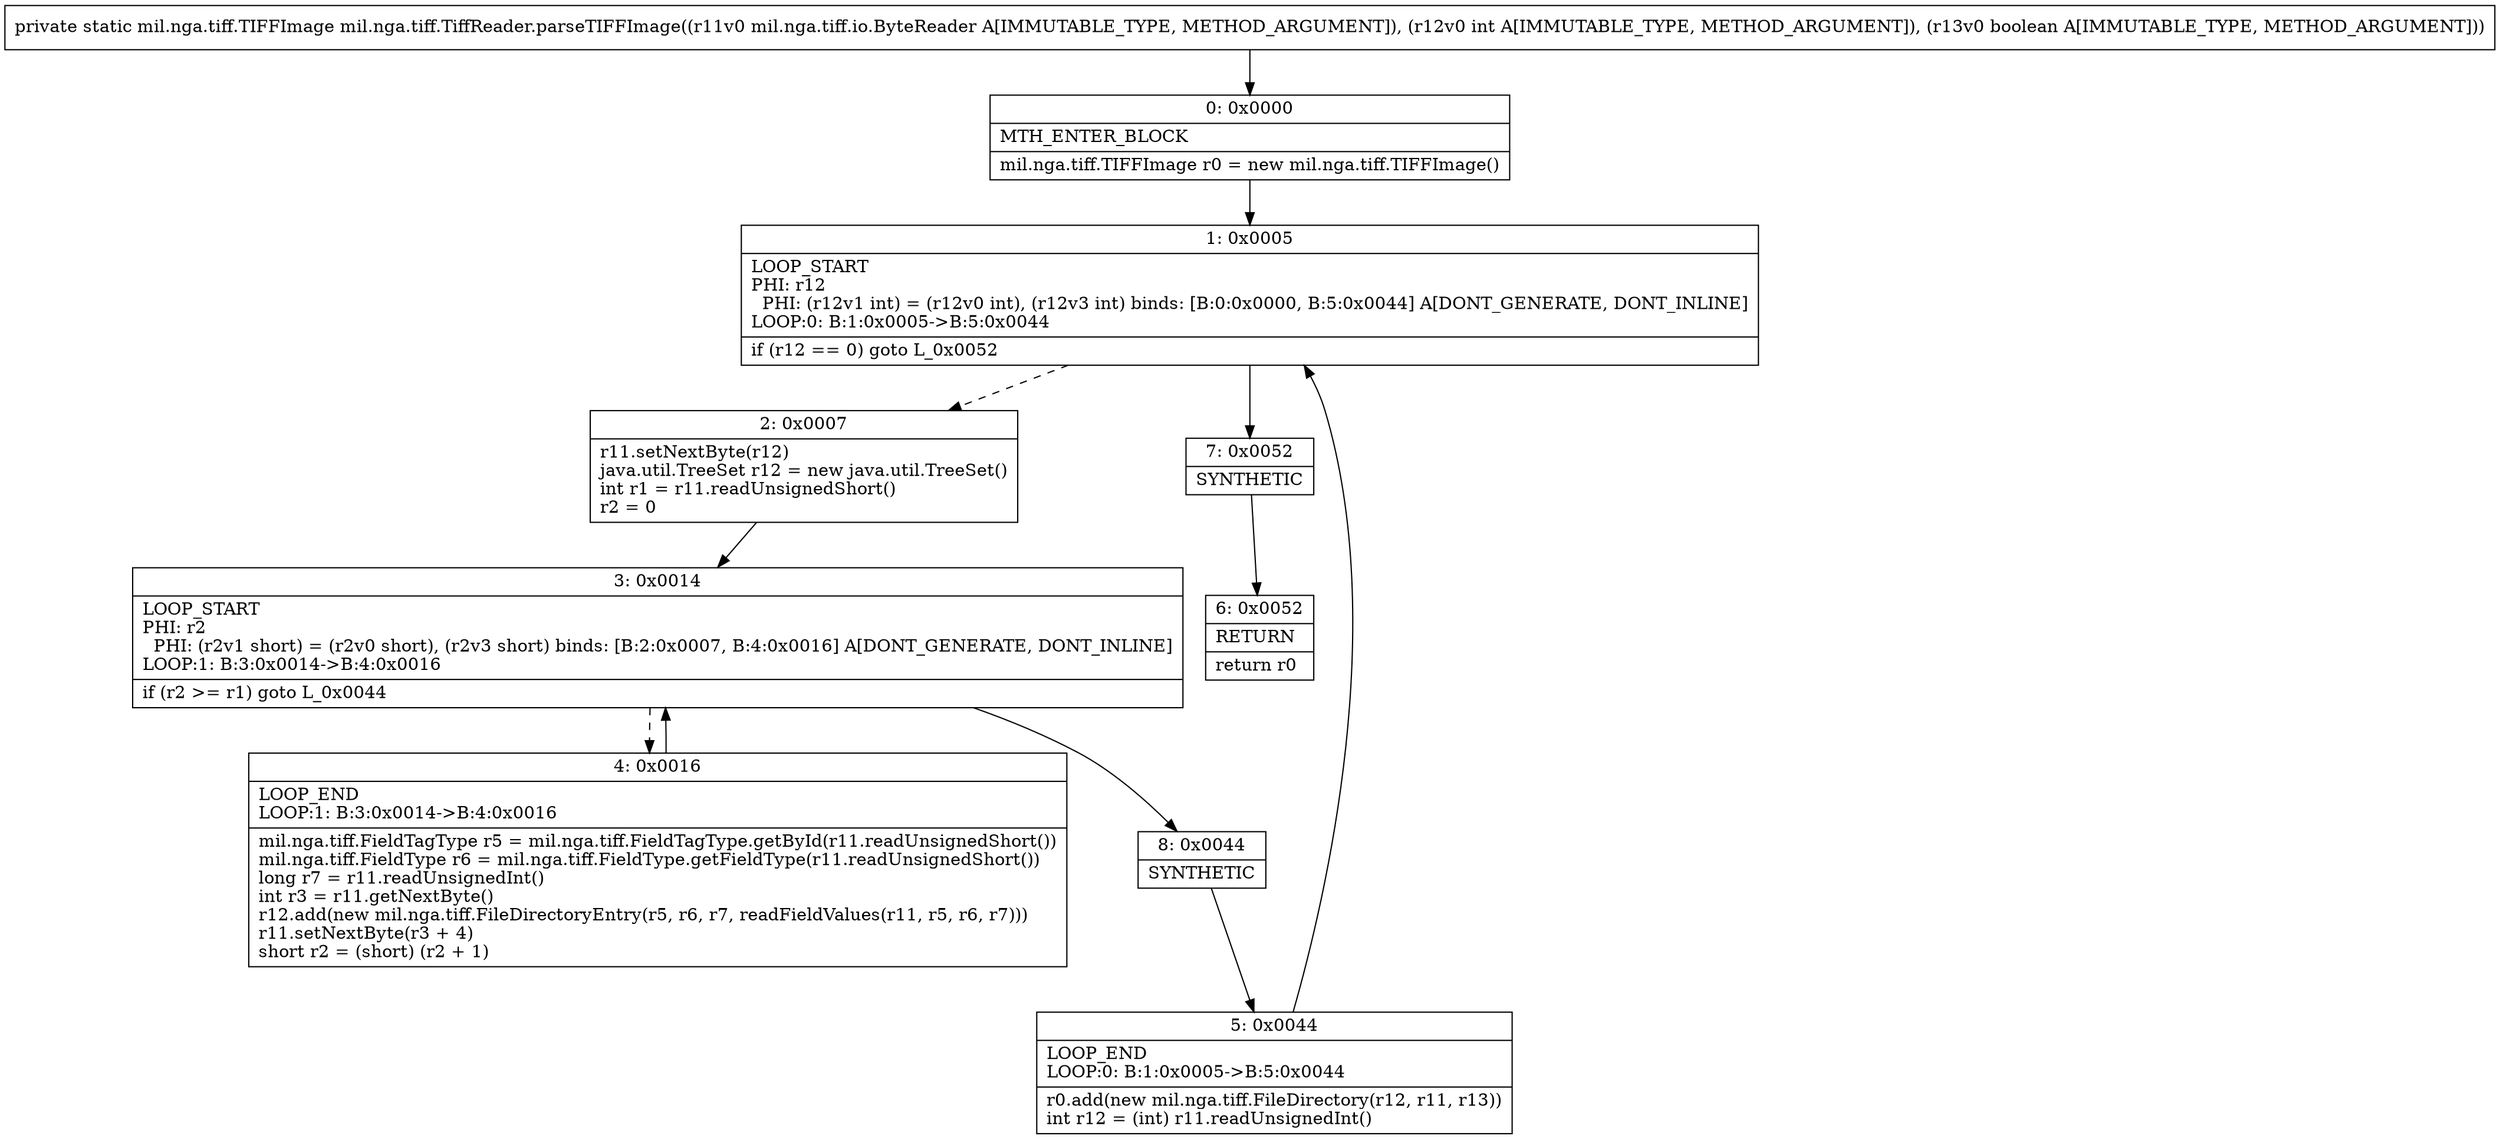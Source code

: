 digraph "CFG formil.nga.tiff.TiffReader.parseTIFFImage(Lmil\/nga\/tiff\/io\/ByteReader;IZ)Lmil\/nga\/tiff\/TIFFImage;" {
Node_0 [shape=record,label="{0\:\ 0x0000|MTH_ENTER_BLOCK\l|mil.nga.tiff.TIFFImage r0 = new mil.nga.tiff.TIFFImage()\l}"];
Node_1 [shape=record,label="{1\:\ 0x0005|LOOP_START\lPHI: r12 \l  PHI: (r12v1 int) = (r12v0 int), (r12v3 int) binds: [B:0:0x0000, B:5:0x0044] A[DONT_GENERATE, DONT_INLINE]\lLOOP:0: B:1:0x0005\-\>B:5:0x0044\l|if (r12 == 0) goto L_0x0052\l}"];
Node_2 [shape=record,label="{2\:\ 0x0007|r11.setNextByte(r12)\ljava.util.TreeSet r12 = new java.util.TreeSet()\lint r1 = r11.readUnsignedShort()\lr2 = 0\l}"];
Node_3 [shape=record,label="{3\:\ 0x0014|LOOP_START\lPHI: r2 \l  PHI: (r2v1 short) = (r2v0 short), (r2v3 short) binds: [B:2:0x0007, B:4:0x0016] A[DONT_GENERATE, DONT_INLINE]\lLOOP:1: B:3:0x0014\-\>B:4:0x0016\l|if (r2 \>= r1) goto L_0x0044\l}"];
Node_4 [shape=record,label="{4\:\ 0x0016|LOOP_END\lLOOP:1: B:3:0x0014\-\>B:4:0x0016\l|mil.nga.tiff.FieldTagType r5 = mil.nga.tiff.FieldTagType.getById(r11.readUnsignedShort())\lmil.nga.tiff.FieldType r6 = mil.nga.tiff.FieldType.getFieldType(r11.readUnsignedShort())\llong r7 = r11.readUnsignedInt()\lint r3 = r11.getNextByte()\lr12.add(new mil.nga.tiff.FileDirectoryEntry(r5, r6, r7, readFieldValues(r11, r5, r6, r7)))\lr11.setNextByte(r3 + 4)\lshort r2 = (short) (r2 + 1)\l}"];
Node_5 [shape=record,label="{5\:\ 0x0044|LOOP_END\lLOOP:0: B:1:0x0005\-\>B:5:0x0044\l|r0.add(new mil.nga.tiff.FileDirectory(r12, r11, r13))\lint r12 = (int) r11.readUnsignedInt()\l}"];
Node_6 [shape=record,label="{6\:\ 0x0052|RETURN\l|return r0\l}"];
Node_7 [shape=record,label="{7\:\ 0x0052|SYNTHETIC\l}"];
Node_8 [shape=record,label="{8\:\ 0x0044|SYNTHETIC\l}"];
MethodNode[shape=record,label="{private static mil.nga.tiff.TIFFImage mil.nga.tiff.TiffReader.parseTIFFImage((r11v0 mil.nga.tiff.io.ByteReader A[IMMUTABLE_TYPE, METHOD_ARGUMENT]), (r12v0 int A[IMMUTABLE_TYPE, METHOD_ARGUMENT]), (r13v0 boolean A[IMMUTABLE_TYPE, METHOD_ARGUMENT])) }"];
MethodNode -> Node_0;
Node_0 -> Node_1;
Node_1 -> Node_2[style=dashed];
Node_1 -> Node_7;
Node_2 -> Node_3;
Node_3 -> Node_4[style=dashed];
Node_3 -> Node_8;
Node_4 -> Node_3;
Node_5 -> Node_1;
Node_7 -> Node_6;
Node_8 -> Node_5;
}


